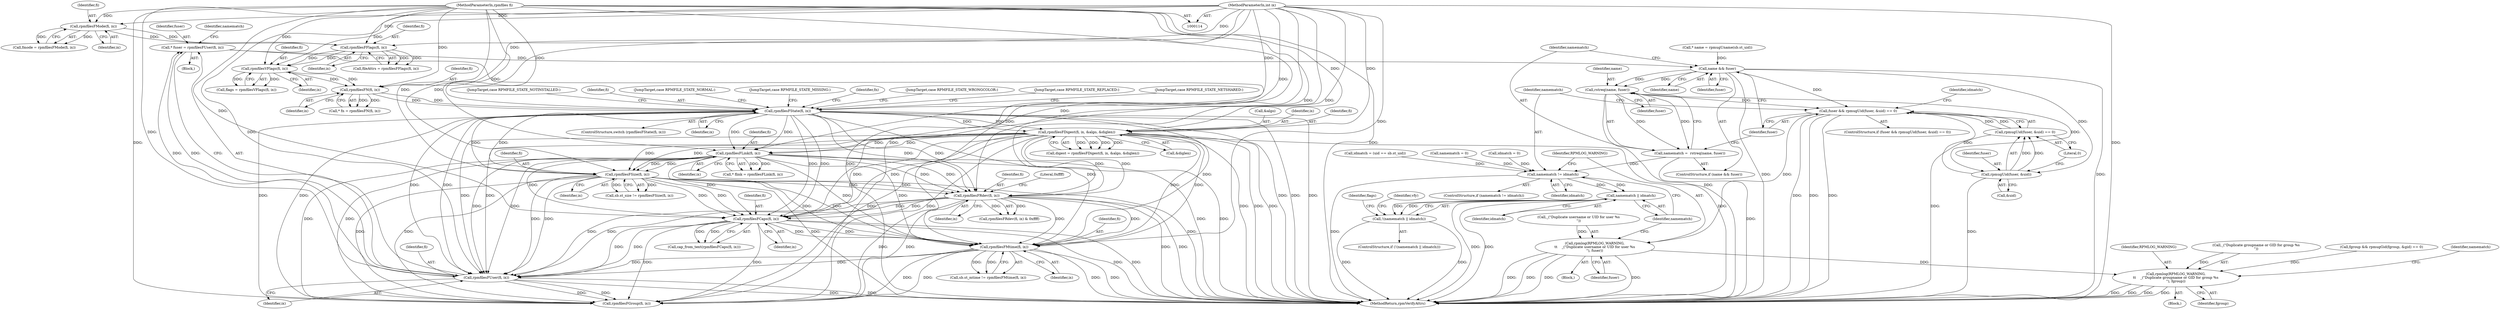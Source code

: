 digraph "0_rpm_c815822c8bdb138066ff58c624ae83e3a12ebfa9@pointer" {
"1000576" [label="(Call,* fuser = rpmfilesFUser(fi, ix))"];
"1000578" [label="(Call,rpmfilesFUser(fi, ix))"];
"1000274" [label="(Call,rpmfilesFDigest(fi, ix, &algo, &diglen))"];
"1000149" [label="(Call,rpmfilesFState(fi, ix))"];
"1000140" [label="(Call,rpmfilesFN(fi, ix))"];
"1000134" [label="(Call,rpmfilesVFlags(fi, ix))"];
"1000128" [label="(Call,rpmfilesFFlags(fi, ix))"];
"1000122" [label="(Call,rpmfilesFMode(fi, ix))"];
"1000115" [label="(MethodParameterIn,rpmfiles fi)"];
"1000116" [label="(MethodParameterIn,int ix)"];
"1000556" [label="(Call,rpmfilesFMtime(fi, ix))"];
"1000490" [label="(Call,rpmfilesFRdev(fi, ix))"];
"1000381" [label="(Call,rpmfilesFSize(fi, ix))"];
"1000351" [label="(Call,rpmfilesFLink(fi, ix))"];
"1000511" [label="(Call,rpmfilesFCaps(fi, ix))"];
"1000591" [label="(Call,name && fuser)"];
"1000596" [label="(Call,rstreq(name, fuser))"];
"1000594" [label="(Call,namematch =  rstreq(name, fuser))"];
"1000616" [label="(Call,namematch != idmatch)"];
"1000627" [label="(Call,namematch || idmatch)"];
"1000626" [label="(Call,!(namematch || idmatch))"];
"1000600" [label="(Call,fuser && rpmugUid(fuser, &uid) == 0)"];
"1000620" [label="(Call,rpmlog(RPMLOG_WARNING,\n\t\t    _(\"Duplicate username or UID for user %s\n\"), fuser))"];
"1000690" [label="(Call,rpmlog(RPMLOG_WARNING,\n\t\t    _(\"Duplicate groupname or GID for group %s\n\"), fgroup))"];
"1000603" [label="(Call,rpmugUid(fuser, &uid))"];
"1000602" [label="(Call,rpmugUid(fuser, &uid) == 0)"];
"1000576" [label="(Call,* fuser = rpmfilesFUser(fi, ix))"];
"1000124" [label="(Identifier,ix)"];
"1000629" [label="(Identifier,idmatch)"];
"1000694" [label="(Identifier,fgroup)"];
"1000275" [label="(Identifier,fi)"];
"1000491" [label="(Identifier,fi)"];
"1000279" [label="(Call,&diglen)"];
"1000277" [label="(Call,&algo)"];
"1000600" [label="(Call,fuser && rpmugUid(fuser, &uid) == 0)"];
"1000597" [label="(Identifier,name)"];
"1000134" [label="(Call,rpmfilesVFlags(fi, ix))"];
"1000706" [label="(MethodReturn,rpmVerifyAttrs)"];
"1000492" [label="(Identifier,ix)"];
"1000552" [label="(Call,sb.st_mtime != rpmfilesFMtime(fi, ix))"];
"1000567" [label="(Block,)"];
"1000604" [label="(Identifier,fuser)"];
"1000272" [label="(Call,digest = rpmfilesFDigest(fi, ix, &algo, &diglen))"];
"1000129" [label="(Identifier,fi)"];
"1000609" [label="(Identifier,idmatch)"];
"1000510" [label="(Call,cap_from_text(rpmfilesFCaps(fi, ix)))"];
"1000615" [label="(ControlStructure,if (namematch != idmatch))"];
"1000689" [label="(Block,)"];
"1000690" [label="(Call,rpmlog(RPMLOG_WARNING,\n\t\t    _(\"Duplicate groupname or GID for group %s\n\"), fgroup))"];
"1000135" [label="(Identifier,fi)"];
"1000175" [label="(JumpTarget,case RPMFILE_STATE_MISSING:)"];
"1000624" [label="(Identifier,fuser)"];
"1000180" [label="(Identifier,fn)"];
"1000132" [label="(Call,flags = rpmfilesVFlags(fi, ix))"];
"1000691" [label="(Identifier,RPMLOG_WARNING)"];
"1000594" [label="(Call,namematch =  rstreq(name, fuser))"];
"1000628" [label="(Identifier,namematch)"];
"1000116" [label="(MethodParameterIn,int ix)"];
"1000596" [label="(Call,rstreq(name, fuser))"];
"1000592" [label="(Identifier,name)"];
"1000123" [label="(Identifier,fi)"];
"1000115" [label="(MethodParameterIn,rpmfiles fi)"];
"1000513" [label="(Identifier,ix)"];
"1000625" [label="(ControlStructure,if (!(namematch || idmatch)))"];
"1000381" [label="(Call,rpmfilesFSize(fi, ix))"];
"1000140" [label="(Call,rpmfilesFN(fi, ix))"];
"1000120" [label="(Call,fmode = rpmfilesFMode(fi, ix))"];
"1000162" [label="(JumpTarget,case RPMFILE_STATE_WRONGCOLOR:)"];
"1000595" [label="(Identifier,namematch)"];
"1000138" [label="(Call,* fn = rpmfilesFN(fi, ix))"];
"1000157" [label="(JumpTarget,case RPMFILE_STATE_REPLACED:)"];
"1000577" [label="(Identifier,fuser)"];
"1000692" [label="(Call,_(\"Duplicate groupname or GID for group %s\n\"))"];
"1000382" [label="(Identifier,fi)"];
"1000579" [label="(Identifier,fi)"];
"1000352" [label="(Identifier,fi)"];
"1000148" [label="(ControlStructure,switch (rpmfilesFState(fi, ix)))"];
"1000153" [label="(JumpTarget,case RPMFILE_STATE_NETSHARED:)"];
"1000635" [label="(Identifier,flags)"];
"1000511" [label="(Call,rpmfilesFCaps(fi, ix))"];
"1000154" [label="(JumpTarget,case RPMFILE_STATE_NOTINSTALLED:)"];
"1000151" [label="(Identifier,ix)"];
"1000493" [label="(Literal,0xffff)"];
"1000626" [label="(Call,!(namematch || idmatch))"];
"1000141" [label="(Identifier,fi)"];
"1000627" [label="(Call,namematch || idmatch)"];
"1000558" [label="(Identifier,ix)"];
"1000383" [label="(Identifier,ix)"];
"1000583" [label="(Call,namematch = 0)"];
"1000569" [label="(Call,* name = rpmugUname(sb.st_uid))"];
"1000557" [label="(Identifier,fi)"];
"1000142" [label="(Identifier,ix)"];
"1000377" [label="(Call,sb.st_size != rpmfilesFSize(fi, ix))"];
"1000489" [label="(Call,rpmfilesFRdev(fi, ix) & 0xffff)"];
"1000126" [label="(Call,fileAttrs = rpmfilesFFlags(fi, ix))"];
"1000620" [label="(Call,rpmlog(RPMLOG_WARNING,\n\t\t    _(\"Duplicate username or UID for user %s\n\"), fuser))"];
"1000587" [label="(Call,idmatch = 0)"];
"1000351" [label="(Call,rpmfilesFLink(fi, ix))"];
"1000619" [label="(Block,)"];
"1000490" [label="(Call,rpmfilesFRdev(fi, ix))"];
"1000607" [label="(Literal,0)"];
"1000349" [label="(Call,* flink = rpmfilesFLink(fi, ix))"];
"1000149" [label="(Call,rpmfilesFState(fi, ix))"];
"1000122" [label="(Call,rpmfilesFMode(fi, ix))"];
"1000617" [label="(Identifier,namematch)"];
"1000602" [label="(Call,rpmugUid(fuser, &uid) == 0)"];
"1000590" [label="(ControlStructure,if (name && fuser))"];
"1000591" [label="(Call,name && fuser)"];
"1000512" [label="(Identifier,fi)"];
"1000276" [label="(Identifier,ix)"];
"1000603" [label="(Call,rpmugUid(fuser, &uid))"];
"1000605" [label="(Call,&uid)"];
"1000580" [label="(Identifier,ix)"];
"1000598" [label="(Identifier,fuser)"];
"1000599" [label="(ControlStructure,if (fuser && rpmugUid(fuser, &uid) == 0))"];
"1000128" [label="(Call,rpmfilesFFlags(fi, ix))"];
"1000670" [label="(Call,fgroup && rpmugGid(fgroup, &gid) == 0)"];
"1000584" [label="(Identifier,namematch)"];
"1000150" [label="(Identifier,fi)"];
"1000608" [label="(Call,idmatch = (uid == sb.st_uid))"];
"1000648" [label="(Call,rpmfilesFGroup(fi, ix))"];
"1000174" [label="(JumpTarget,case RPMFILE_STATE_NORMAL:)"];
"1000578" [label="(Call,rpmfilesFUser(fi, ix))"];
"1000622" [label="(Call,_(\"Duplicate username or UID for user %s\n\"))"];
"1000618" [label="(Identifier,idmatch)"];
"1000130" [label="(Identifier,ix)"];
"1000601" [label="(Identifier,fuser)"];
"1000621" [label="(Identifier,RPMLOG_WARNING)"];
"1000593" [label="(Identifier,fuser)"];
"1000616" [label="(Call,namematch != idmatch)"];
"1000698" [label="(Identifier,namematch)"];
"1000556" [label="(Call,rpmfilesFMtime(fi, ix))"];
"1000631" [label="(Identifier,vfy)"];
"1000353" [label="(Identifier,ix)"];
"1000274" [label="(Call,rpmfilesFDigest(fi, ix, &algo, &diglen))"];
"1000136" [label="(Identifier,ix)"];
"1000576" -> "1000567"  [label="AST: "];
"1000576" -> "1000578"  [label="CFG: "];
"1000577" -> "1000576"  [label="AST: "];
"1000578" -> "1000576"  [label="AST: "];
"1000584" -> "1000576"  [label="CFG: "];
"1000576" -> "1000706"  [label="DDG: "];
"1000578" -> "1000576"  [label="DDG: "];
"1000578" -> "1000576"  [label="DDG: "];
"1000576" -> "1000591"  [label="DDG: "];
"1000578" -> "1000580"  [label="CFG: "];
"1000579" -> "1000578"  [label="AST: "];
"1000580" -> "1000578"  [label="AST: "];
"1000578" -> "1000706"  [label="DDG: "];
"1000578" -> "1000706"  [label="DDG: "];
"1000274" -> "1000578"  [label="DDG: "];
"1000274" -> "1000578"  [label="DDG: "];
"1000556" -> "1000578"  [label="DDG: "];
"1000556" -> "1000578"  [label="DDG: "];
"1000490" -> "1000578"  [label="DDG: "];
"1000490" -> "1000578"  [label="DDG: "];
"1000381" -> "1000578"  [label="DDG: "];
"1000381" -> "1000578"  [label="DDG: "];
"1000511" -> "1000578"  [label="DDG: "];
"1000511" -> "1000578"  [label="DDG: "];
"1000149" -> "1000578"  [label="DDG: "];
"1000149" -> "1000578"  [label="DDG: "];
"1000351" -> "1000578"  [label="DDG: "];
"1000351" -> "1000578"  [label="DDG: "];
"1000115" -> "1000578"  [label="DDG: "];
"1000116" -> "1000578"  [label="DDG: "];
"1000578" -> "1000648"  [label="DDG: "];
"1000578" -> "1000648"  [label="DDG: "];
"1000274" -> "1000272"  [label="AST: "];
"1000274" -> "1000279"  [label="CFG: "];
"1000275" -> "1000274"  [label="AST: "];
"1000276" -> "1000274"  [label="AST: "];
"1000277" -> "1000274"  [label="AST: "];
"1000279" -> "1000274"  [label="AST: "];
"1000272" -> "1000274"  [label="CFG: "];
"1000274" -> "1000706"  [label="DDG: "];
"1000274" -> "1000706"  [label="DDG: "];
"1000274" -> "1000706"  [label="DDG: "];
"1000274" -> "1000706"  [label="DDG: "];
"1000274" -> "1000272"  [label="DDG: "];
"1000274" -> "1000272"  [label="DDG: "];
"1000274" -> "1000272"  [label="DDG: "];
"1000274" -> "1000272"  [label="DDG: "];
"1000149" -> "1000274"  [label="DDG: "];
"1000149" -> "1000274"  [label="DDG: "];
"1000115" -> "1000274"  [label="DDG: "];
"1000116" -> "1000274"  [label="DDG: "];
"1000274" -> "1000351"  [label="DDG: "];
"1000274" -> "1000351"  [label="DDG: "];
"1000274" -> "1000381"  [label="DDG: "];
"1000274" -> "1000381"  [label="DDG: "];
"1000274" -> "1000490"  [label="DDG: "];
"1000274" -> "1000490"  [label="DDG: "];
"1000274" -> "1000511"  [label="DDG: "];
"1000274" -> "1000511"  [label="DDG: "];
"1000274" -> "1000556"  [label="DDG: "];
"1000274" -> "1000556"  [label="DDG: "];
"1000274" -> "1000648"  [label="DDG: "];
"1000274" -> "1000648"  [label="DDG: "];
"1000149" -> "1000148"  [label="AST: "];
"1000149" -> "1000151"  [label="CFG: "];
"1000150" -> "1000149"  [label="AST: "];
"1000151" -> "1000149"  [label="AST: "];
"1000153" -> "1000149"  [label="CFG: "];
"1000154" -> "1000149"  [label="CFG: "];
"1000157" -> "1000149"  [label="CFG: "];
"1000162" -> "1000149"  [label="CFG: "];
"1000174" -> "1000149"  [label="CFG: "];
"1000175" -> "1000149"  [label="CFG: "];
"1000180" -> "1000149"  [label="CFG: "];
"1000149" -> "1000706"  [label="DDG: "];
"1000149" -> "1000706"  [label="DDG: "];
"1000149" -> "1000706"  [label="DDG: "];
"1000140" -> "1000149"  [label="DDG: "];
"1000140" -> "1000149"  [label="DDG: "];
"1000115" -> "1000149"  [label="DDG: "];
"1000116" -> "1000149"  [label="DDG: "];
"1000149" -> "1000351"  [label="DDG: "];
"1000149" -> "1000351"  [label="DDG: "];
"1000149" -> "1000381"  [label="DDG: "];
"1000149" -> "1000381"  [label="DDG: "];
"1000149" -> "1000490"  [label="DDG: "];
"1000149" -> "1000490"  [label="DDG: "];
"1000149" -> "1000511"  [label="DDG: "];
"1000149" -> "1000511"  [label="DDG: "];
"1000149" -> "1000556"  [label="DDG: "];
"1000149" -> "1000556"  [label="DDG: "];
"1000149" -> "1000648"  [label="DDG: "];
"1000149" -> "1000648"  [label="DDG: "];
"1000140" -> "1000138"  [label="AST: "];
"1000140" -> "1000142"  [label="CFG: "];
"1000141" -> "1000140"  [label="AST: "];
"1000142" -> "1000140"  [label="AST: "];
"1000138" -> "1000140"  [label="CFG: "];
"1000140" -> "1000138"  [label="DDG: "];
"1000140" -> "1000138"  [label="DDG: "];
"1000134" -> "1000140"  [label="DDG: "];
"1000134" -> "1000140"  [label="DDG: "];
"1000115" -> "1000140"  [label="DDG: "];
"1000116" -> "1000140"  [label="DDG: "];
"1000134" -> "1000132"  [label="AST: "];
"1000134" -> "1000136"  [label="CFG: "];
"1000135" -> "1000134"  [label="AST: "];
"1000136" -> "1000134"  [label="AST: "];
"1000132" -> "1000134"  [label="CFG: "];
"1000134" -> "1000132"  [label="DDG: "];
"1000134" -> "1000132"  [label="DDG: "];
"1000128" -> "1000134"  [label="DDG: "];
"1000128" -> "1000134"  [label="DDG: "];
"1000115" -> "1000134"  [label="DDG: "];
"1000116" -> "1000134"  [label="DDG: "];
"1000128" -> "1000126"  [label="AST: "];
"1000128" -> "1000130"  [label="CFG: "];
"1000129" -> "1000128"  [label="AST: "];
"1000130" -> "1000128"  [label="AST: "];
"1000126" -> "1000128"  [label="CFG: "];
"1000128" -> "1000126"  [label="DDG: "];
"1000128" -> "1000126"  [label="DDG: "];
"1000122" -> "1000128"  [label="DDG: "];
"1000122" -> "1000128"  [label="DDG: "];
"1000115" -> "1000128"  [label="DDG: "];
"1000116" -> "1000128"  [label="DDG: "];
"1000122" -> "1000120"  [label="AST: "];
"1000122" -> "1000124"  [label="CFG: "];
"1000123" -> "1000122"  [label="AST: "];
"1000124" -> "1000122"  [label="AST: "];
"1000120" -> "1000122"  [label="CFG: "];
"1000122" -> "1000120"  [label="DDG: "];
"1000122" -> "1000120"  [label="DDG: "];
"1000115" -> "1000122"  [label="DDG: "];
"1000116" -> "1000122"  [label="DDG: "];
"1000115" -> "1000114"  [label="AST: "];
"1000115" -> "1000706"  [label="DDG: "];
"1000115" -> "1000351"  [label="DDG: "];
"1000115" -> "1000381"  [label="DDG: "];
"1000115" -> "1000490"  [label="DDG: "];
"1000115" -> "1000511"  [label="DDG: "];
"1000115" -> "1000556"  [label="DDG: "];
"1000115" -> "1000648"  [label="DDG: "];
"1000116" -> "1000114"  [label="AST: "];
"1000116" -> "1000706"  [label="DDG: "];
"1000116" -> "1000351"  [label="DDG: "];
"1000116" -> "1000381"  [label="DDG: "];
"1000116" -> "1000490"  [label="DDG: "];
"1000116" -> "1000511"  [label="DDG: "];
"1000116" -> "1000556"  [label="DDG: "];
"1000116" -> "1000648"  [label="DDG: "];
"1000556" -> "1000552"  [label="AST: "];
"1000556" -> "1000558"  [label="CFG: "];
"1000557" -> "1000556"  [label="AST: "];
"1000558" -> "1000556"  [label="AST: "];
"1000552" -> "1000556"  [label="CFG: "];
"1000556" -> "1000706"  [label="DDG: "];
"1000556" -> "1000706"  [label="DDG: "];
"1000556" -> "1000552"  [label="DDG: "];
"1000556" -> "1000552"  [label="DDG: "];
"1000490" -> "1000556"  [label="DDG: "];
"1000490" -> "1000556"  [label="DDG: "];
"1000381" -> "1000556"  [label="DDG: "];
"1000381" -> "1000556"  [label="DDG: "];
"1000511" -> "1000556"  [label="DDG: "];
"1000511" -> "1000556"  [label="DDG: "];
"1000351" -> "1000556"  [label="DDG: "];
"1000351" -> "1000556"  [label="DDG: "];
"1000556" -> "1000648"  [label="DDG: "];
"1000556" -> "1000648"  [label="DDG: "];
"1000490" -> "1000489"  [label="AST: "];
"1000490" -> "1000492"  [label="CFG: "];
"1000491" -> "1000490"  [label="AST: "];
"1000492" -> "1000490"  [label="AST: "];
"1000493" -> "1000490"  [label="CFG: "];
"1000490" -> "1000706"  [label="DDG: "];
"1000490" -> "1000706"  [label="DDG: "];
"1000490" -> "1000489"  [label="DDG: "];
"1000490" -> "1000489"  [label="DDG: "];
"1000381" -> "1000490"  [label="DDG: "];
"1000381" -> "1000490"  [label="DDG: "];
"1000351" -> "1000490"  [label="DDG: "];
"1000351" -> "1000490"  [label="DDG: "];
"1000490" -> "1000511"  [label="DDG: "];
"1000490" -> "1000511"  [label="DDG: "];
"1000490" -> "1000648"  [label="DDG: "];
"1000490" -> "1000648"  [label="DDG: "];
"1000381" -> "1000377"  [label="AST: "];
"1000381" -> "1000383"  [label="CFG: "];
"1000382" -> "1000381"  [label="AST: "];
"1000383" -> "1000381"  [label="AST: "];
"1000377" -> "1000381"  [label="CFG: "];
"1000381" -> "1000706"  [label="DDG: "];
"1000381" -> "1000706"  [label="DDG: "];
"1000381" -> "1000377"  [label="DDG: "];
"1000381" -> "1000377"  [label="DDG: "];
"1000351" -> "1000381"  [label="DDG: "];
"1000351" -> "1000381"  [label="DDG: "];
"1000381" -> "1000511"  [label="DDG: "];
"1000381" -> "1000511"  [label="DDG: "];
"1000381" -> "1000648"  [label="DDG: "];
"1000381" -> "1000648"  [label="DDG: "];
"1000351" -> "1000349"  [label="AST: "];
"1000351" -> "1000353"  [label="CFG: "];
"1000352" -> "1000351"  [label="AST: "];
"1000353" -> "1000351"  [label="AST: "];
"1000349" -> "1000351"  [label="CFG: "];
"1000351" -> "1000706"  [label="DDG: "];
"1000351" -> "1000706"  [label="DDG: "];
"1000351" -> "1000349"  [label="DDG: "];
"1000351" -> "1000349"  [label="DDG: "];
"1000351" -> "1000511"  [label="DDG: "];
"1000351" -> "1000511"  [label="DDG: "];
"1000351" -> "1000648"  [label="DDG: "];
"1000351" -> "1000648"  [label="DDG: "];
"1000511" -> "1000510"  [label="AST: "];
"1000511" -> "1000513"  [label="CFG: "];
"1000512" -> "1000511"  [label="AST: "];
"1000513" -> "1000511"  [label="AST: "];
"1000510" -> "1000511"  [label="CFG: "];
"1000511" -> "1000706"  [label="DDG: "];
"1000511" -> "1000706"  [label="DDG: "];
"1000511" -> "1000510"  [label="DDG: "];
"1000511" -> "1000510"  [label="DDG: "];
"1000511" -> "1000648"  [label="DDG: "];
"1000511" -> "1000648"  [label="DDG: "];
"1000591" -> "1000590"  [label="AST: "];
"1000591" -> "1000592"  [label="CFG: "];
"1000591" -> "1000593"  [label="CFG: "];
"1000592" -> "1000591"  [label="AST: "];
"1000593" -> "1000591"  [label="AST: "];
"1000595" -> "1000591"  [label="CFG: "];
"1000601" -> "1000591"  [label="CFG: "];
"1000591" -> "1000706"  [label="DDG: "];
"1000591" -> "1000706"  [label="DDG: "];
"1000569" -> "1000591"  [label="DDG: "];
"1000591" -> "1000596"  [label="DDG: "];
"1000591" -> "1000596"  [label="DDG: "];
"1000591" -> "1000600"  [label="DDG: "];
"1000591" -> "1000603"  [label="DDG: "];
"1000596" -> "1000594"  [label="AST: "];
"1000596" -> "1000598"  [label="CFG: "];
"1000597" -> "1000596"  [label="AST: "];
"1000598" -> "1000596"  [label="AST: "];
"1000594" -> "1000596"  [label="CFG: "];
"1000596" -> "1000706"  [label="DDG: "];
"1000596" -> "1000594"  [label="DDG: "];
"1000596" -> "1000594"  [label="DDG: "];
"1000596" -> "1000600"  [label="DDG: "];
"1000596" -> "1000603"  [label="DDG: "];
"1000594" -> "1000590"  [label="AST: "];
"1000595" -> "1000594"  [label="AST: "];
"1000601" -> "1000594"  [label="CFG: "];
"1000594" -> "1000706"  [label="DDG: "];
"1000594" -> "1000616"  [label="DDG: "];
"1000616" -> "1000615"  [label="AST: "];
"1000616" -> "1000618"  [label="CFG: "];
"1000617" -> "1000616"  [label="AST: "];
"1000618" -> "1000616"  [label="AST: "];
"1000621" -> "1000616"  [label="CFG: "];
"1000628" -> "1000616"  [label="CFG: "];
"1000616" -> "1000706"  [label="DDG: "];
"1000583" -> "1000616"  [label="DDG: "];
"1000587" -> "1000616"  [label="DDG: "];
"1000608" -> "1000616"  [label="DDG: "];
"1000616" -> "1000627"  [label="DDG: "];
"1000616" -> "1000627"  [label="DDG: "];
"1000627" -> "1000626"  [label="AST: "];
"1000627" -> "1000628"  [label="CFG: "];
"1000627" -> "1000629"  [label="CFG: "];
"1000628" -> "1000627"  [label="AST: "];
"1000629" -> "1000627"  [label="AST: "];
"1000626" -> "1000627"  [label="CFG: "];
"1000627" -> "1000706"  [label="DDG: "];
"1000627" -> "1000706"  [label="DDG: "];
"1000627" -> "1000626"  [label="DDG: "];
"1000627" -> "1000626"  [label="DDG: "];
"1000626" -> "1000625"  [label="AST: "];
"1000631" -> "1000626"  [label="CFG: "];
"1000635" -> "1000626"  [label="CFG: "];
"1000626" -> "1000706"  [label="DDG: "];
"1000626" -> "1000706"  [label="DDG: "];
"1000600" -> "1000599"  [label="AST: "];
"1000600" -> "1000601"  [label="CFG: "];
"1000600" -> "1000602"  [label="CFG: "];
"1000601" -> "1000600"  [label="AST: "];
"1000602" -> "1000600"  [label="AST: "];
"1000609" -> "1000600"  [label="CFG: "];
"1000617" -> "1000600"  [label="CFG: "];
"1000600" -> "1000706"  [label="DDG: "];
"1000600" -> "1000706"  [label="DDG: "];
"1000600" -> "1000706"  [label="DDG: "];
"1000603" -> "1000600"  [label="DDG: "];
"1000602" -> "1000600"  [label="DDG: "];
"1000602" -> "1000600"  [label="DDG: "];
"1000600" -> "1000620"  [label="DDG: "];
"1000620" -> "1000619"  [label="AST: "];
"1000620" -> "1000624"  [label="CFG: "];
"1000621" -> "1000620"  [label="AST: "];
"1000622" -> "1000620"  [label="AST: "];
"1000624" -> "1000620"  [label="AST: "];
"1000628" -> "1000620"  [label="CFG: "];
"1000620" -> "1000706"  [label="DDG: "];
"1000620" -> "1000706"  [label="DDG: "];
"1000620" -> "1000706"  [label="DDG: "];
"1000620" -> "1000706"  [label="DDG: "];
"1000622" -> "1000620"  [label="DDG: "];
"1000620" -> "1000690"  [label="DDG: "];
"1000690" -> "1000689"  [label="AST: "];
"1000690" -> "1000694"  [label="CFG: "];
"1000691" -> "1000690"  [label="AST: "];
"1000692" -> "1000690"  [label="AST: "];
"1000694" -> "1000690"  [label="AST: "];
"1000698" -> "1000690"  [label="CFG: "];
"1000690" -> "1000706"  [label="DDG: "];
"1000690" -> "1000706"  [label="DDG: "];
"1000690" -> "1000706"  [label="DDG: "];
"1000690" -> "1000706"  [label="DDG: "];
"1000692" -> "1000690"  [label="DDG: "];
"1000670" -> "1000690"  [label="DDG: "];
"1000603" -> "1000602"  [label="AST: "];
"1000603" -> "1000605"  [label="CFG: "];
"1000604" -> "1000603"  [label="AST: "];
"1000605" -> "1000603"  [label="AST: "];
"1000607" -> "1000603"  [label="CFG: "];
"1000603" -> "1000706"  [label="DDG: "];
"1000603" -> "1000602"  [label="DDG: "];
"1000603" -> "1000602"  [label="DDG: "];
"1000602" -> "1000607"  [label="CFG: "];
"1000607" -> "1000602"  [label="AST: "];
"1000602" -> "1000706"  [label="DDG: "];
}
